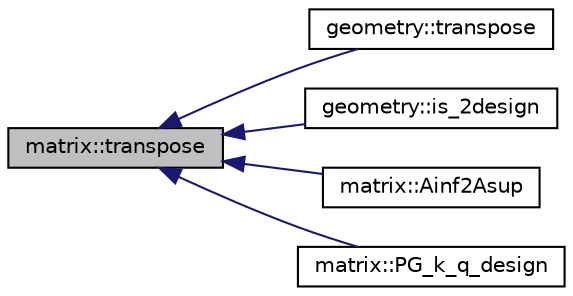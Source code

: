 digraph "matrix::transpose"
{
  edge [fontname="Helvetica",fontsize="10",labelfontname="Helvetica",labelfontsize="10"];
  node [fontname="Helvetica",fontsize="10",shape=record];
  rankdir="LR";
  Node2379 [label="matrix::transpose",height=0.2,width=0.4,color="black", fillcolor="grey75", style="filled", fontcolor="black"];
  Node2379 -> Node2380 [dir="back",color="midnightblue",fontsize="10",style="solid",fontname="Helvetica"];
  Node2380 [label="geometry::transpose",height=0.2,width=0.4,color="black", fillcolor="white", style="filled",URL="$da/d44/classgeometry.html#ad7132289ee0bc683f8c00c6762bb5035"];
  Node2379 -> Node2381 [dir="back",color="midnightblue",fontsize="10",style="solid",fontname="Helvetica"];
  Node2381 [label="geometry::is_2design",height=0.2,width=0.4,color="black", fillcolor="white", style="filled",URL="$da/d44/classgeometry.html#a31e12da96f9d6f9fd62330bdbc59236d"];
  Node2379 -> Node2382 [dir="back",color="midnightblue",fontsize="10",style="solid",fontname="Helvetica"];
  Node2382 [label="matrix::Ainf2Asup",height=0.2,width=0.4,color="black", fillcolor="white", style="filled",URL="$d1/d8d/classmatrix.html#a7abdfef775e6f1e68856bbdb06004dce"];
  Node2379 -> Node2383 [dir="back",color="midnightblue",fontsize="10",style="solid",fontname="Helvetica"];
  Node2383 [label="matrix::PG_k_q_design",height=0.2,width=0.4,color="black", fillcolor="white", style="filled",URL="$d1/d8d/classmatrix.html#ae05463d97ecc8ea3654c45a399b872e2"];
}
